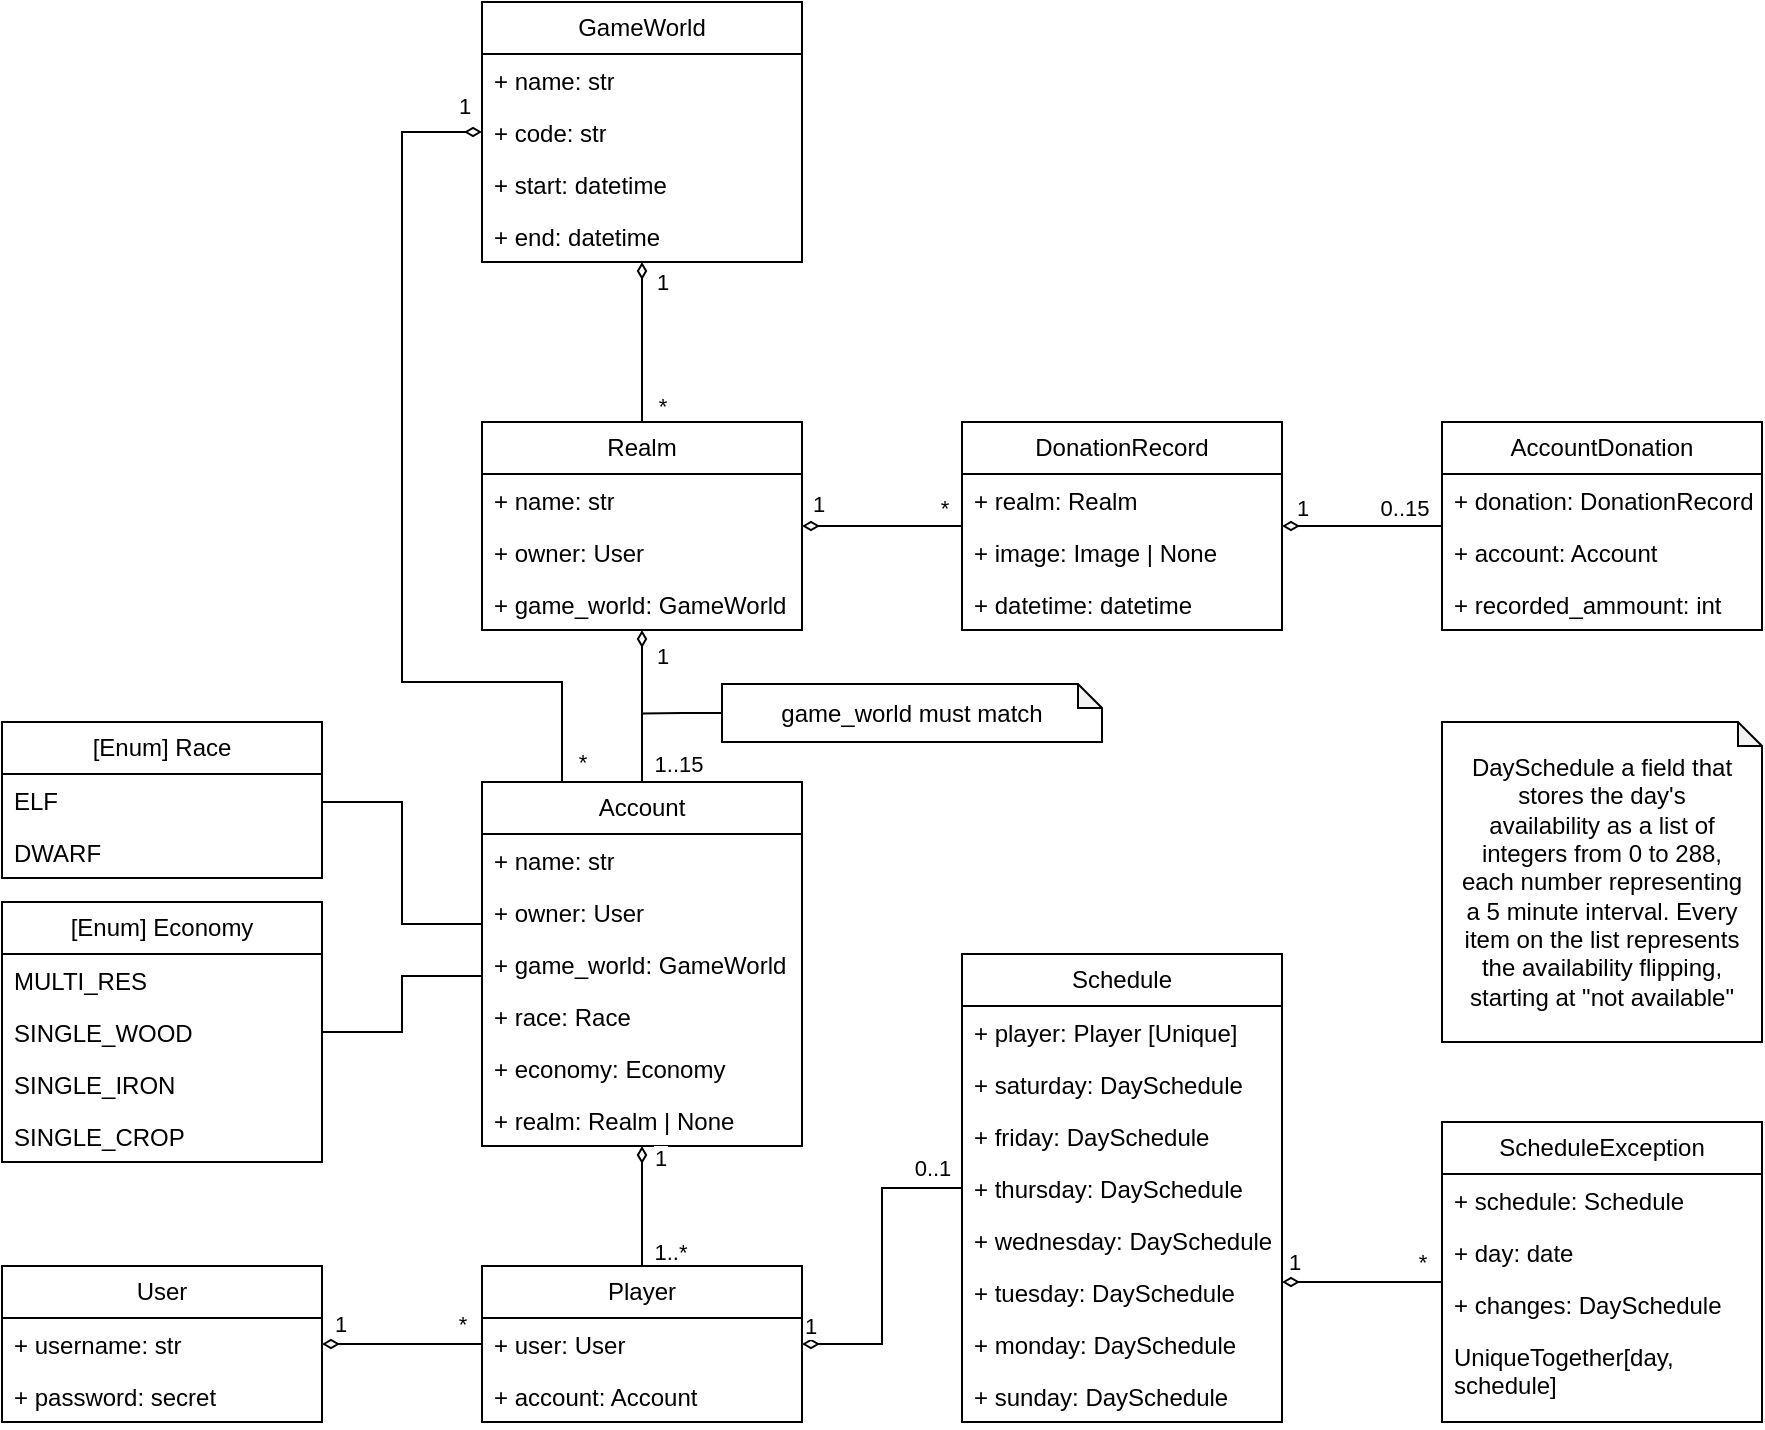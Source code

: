 <mxfile>
    <diagram id="C5RBs43oDa-KdzZeNtuy" name="Page-1">
        <mxGraphModel dx="1291" dy="389" grid="1" gridSize="10" guides="1" tooltips="1" connect="1" arrows="1" fold="1" page="1" pageScale="1" pageWidth="960" pageHeight="790" math="0" shadow="0">
            <root>
                <mxCell id="WIyWlLk6GJQsqaUBKTNV-0"/>
                <mxCell id="WIyWlLk6GJQsqaUBKTNV-1" parent="WIyWlLk6GJQsqaUBKTNV-0"/>
                <mxCell id="SWSMcCkQkzXQzOLeQ1VN-0" value="User" style="swimlane;fontStyle=0;childLayout=stackLayout;horizontal=1;startSize=26;fillColor=none;horizontalStack=0;resizeParent=1;resizeParentMax=0;resizeLast=0;collapsible=1;marginBottom=0;whiteSpace=wrap;html=1;" parent="WIyWlLk6GJQsqaUBKTNV-1" vertex="1">
                    <mxGeometry x="40" y="672" width="160" height="78" as="geometry"/>
                </mxCell>
                <mxCell id="SWSMcCkQkzXQzOLeQ1VN-1" value="+ username: str" style="text;strokeColor=none;fillColor=none;align=left;verticalAlign=top;spacingLeft=4;spacingRight=4;overflow=hidden;rotatable=0;points=[[0,0.5],[1,0.5]];portConstraint=eastwest;whiteSpace=wrap;html=1;" parent="SWSMcCkQkzXQzOLeQ1VN-0" vertex="1">
                    <mxGeometry y="26" width="160" height="26" as="geometry"/>
                </mxCell>
                <mxCell id="SWSMcCkQkzXQzOLeQ1VN-2" value="+ password: secret" style="text;strokeColor=none;fillColor=none;align=left;verticalAlign=top;spacingLeft=4;spacingRight=4;overflow=hidden;rotatable=0;points=[[0,0.5],[1,0.5]];portConstraint=eastwest;whiteSpace=wrap;html=1;" parent="SWSMcCkQkzXQzOLeQ1VN-0" vertex="1">
                    <mxGeometry y="52" width="160" height="26" as="geometry"/>
                </mxCell>
                <mxCell id="SWSMcCkQkzXQzOLeQ1VN-62" style="edgeStyle=orthogonalEdgeStyle;rounded=0;orthogonalLoop=1;jettySize=auto;html=1;startArrow=none;startFill=0;endArrow=diamondThin;endFill=0;" parent="WIyWlLk6GJQsqaUBKTNV-1" source="SWSMcCkQkzXQzOLeQ1VN-4" target="SWSMcCkQkzXQzOLeQ1VN-8" edge="1">
                    <mxGeometry relative="1" as="geometry"/>
                </mxCell>
                <mxCell id="SWSMcCkQkzXQzOLeQ1VN-63" value="*" style="edgeLabel;html=1;align=center;verticalAlign=middle;resizable=0;points=[];" parent="SWSMcCkQkzXQzOLeQ1VN-62" vertex="1" connectable="0">
                    <mxGeometry x="-0.745" y="1" relative="1" as="geometry">
                        <mxPoint x="11" y="2" as="offset"/>
                    </mxGeometry>
                </mxCell>
                <mxCell id="SWSMcCkQkzXQzOLeQ1VN-64" value="1" style="edgeLabel;html=1;align=center;verticalAlign=middle;resizable=0;points=[];" parent="SWSMcCkQkzXQzOLeQ1VN-62" vertex="1" connectable="0">
                    <mxGeometry x="0.875" y="-1" relative="1" as="geometry">
                        <mxPoint x="9" y="5" as="offset"/>
                    </mxGeometry>
                </mxCell>
                <mxCell id="SWSMcCkQkzXQzOLeQ1VN-4" value="Realm" style="swimlane;fontStyle=0;childLayout=stackLayout;horizontal=1;startSize=26;fillColor=none;horizontalStack=0;resizeParent=1;resizeParentMax=0;resizeLast=0;collapsible=1;marginBottom=0;whiteSpace=wrap;html=1;" parent="WIyWlLk6GJQsqaUBKTNV-1" vertex="1">
                    <mxGeometry x="280" y="250" width="160" height="104" as="geometry"/>
                </mxCell>
                <mxCell id="SWSMcCkQkzXQzOLeQ1VN-5" value="+ name: str" style="text;strokeColor=none;fillColor=none;align=left;verticalAlign=top;spacingLeft=4;spacingRight=4;overflow=hidden;rotatable=0;points=[[0,0.5],[1,0.5]];portConstraint=eastwest;whiteSpace=wrap;html=1;" parent="SWSMcCkQkzXQzOLeQ1VN-4" vertex="1">
                    <mxGeometry y="26" width="160" height="26" as="geometry"/>
                </mxCell>
                <mxCell id="SWSMcCkQkzXQzOLeQ1VN-68" value="+ owner: User" style="text;strokeColor=none;fillColor=none;align=left;verticalAlign=top;spacingLeft=4;spacingRight=4;overflow=hidden;rotatable=0;points=[[0,0.5],[1,0.5]];portConstraint=eastwest;whiteSpace=wrap;html=1;" parent="SWSMcCkQkzXQzOLeQ1VN-4" vertex="1">
                    <mxGeometry y="52" width="160" height="26" as="geometry"/>
                </mxCell>
                <mxCell id="SWSMcCkQkzXQzOLeQ1VN-6" value="+ game_world: GameWorld" style="text;strokeColor=none;fillColor=none;align=left;verticalAlign=top;spacingLeft=4;spacingRight=4;overflow=hidden;rotatable=0;points=[[0,0.5],[1,0.5]];portConstraint=eastwest;whiteSpace=wrap;html=1;" parent="SWSMcCkQkzXQzOLeQ1VN-4" vertex="1">
                    <mxGeometry y="78" width="160" height="26" as="geometry"/>
                </mxCell>
                <mxCell id="SWSMcCkQkzXQzOLeQ1VN-8" value="GameWorld" style="swimlane;fontStyle=0;childLayout=stackLayout;horizontal=1;startSize=26;fillColor=none;horizontalStack=0;resizeParent=1;resizeParentMax=0;resizeLast=0;collapsible=1;marginBottom=0;whiteSpace=wrap;html=1;" parent="WIyWlLk6GJQsqaUBKTNV-1" vertex="1">
                    <mxGeometry x="280" y="40" width="160" height="130" as="geometry"/>
                </mxCell>
                <mxCell id="SWSMcCkQkzXQzOLeQ1VN-9" value="+ name: str" style="text;strokeColor=none;fillColor=none;align=left;verticalAlign=top;spacingLeft=4;spacingRight=4;overflow=hidden;rotatable=0;points=[[0,0.5],[1,0.5]];portConstraint=eastwest;whiteSpace=wrap;html=1;" parent="SWSMcCkQkzXQzOLeQ1VN-8" vertex="1">
                    <mxGeometry y="26" width="160" height="26" as="geometry"/>
                </mxCell>
                <mxCell id="SWSMcCkQkzXQzOLeQ1VN-10" value="+ code: str" style="text;strokeColor=none;fillColor=none;align=left;verticalAlign=top;spacingLeft=4;spacingRight=4;overflow=hidden;rotatable=0;points=[[0,0.5],[1,0.5]];portConstraint=eastwest;whiteSpace=wrap;html=1;" parent="SWSMcCkQkzXQzOLeQ1VN-8" vertex="1">
                    <mxGeometry y="52" width="160" height="26" as="geometry"/>
                </mxCell>
                <mxCell id="SWSMcCkQkzXQzOLeQ1VN-11" value="+ start: datetime" style="text;strokeColor=none;fillColor=none;align=left;verticalAlign=top;spacingLeft=4;spacingRight=4;overflow=hidden;rotatable=0;points=[[0,0.5],[1,0.5]];portConstraint=eastwest;whiteSpace=wrap;html=1;" parent="SWSMcCkQkzXQzOLeQ1VN-8" vertex="1">
                    <mxGeometry y="78" width="160" height="26" as="geometry"/>
                </mxCell>
                <mxCell id="SWSMcCkQkzXQzOLeQ1VN-12" value="+ end: datetime" style="text;strokeColor=none;fillColor=none;align=left;verticalAlign=top;spacingLeft=4;spacingRight=4;overflow=hidden;rotatable=0;points=[[0,0.5],[1,0.5]];portConstraint=eastwest;whiteSpace=wrap;html=1;" parent="SWSMcCkQkzXQzOLeQ1VN-8" vertex="1">
                    <mxGeometry y="104" width="160" height="26" as="geometry"/>
                </mxCell>
                <mxCell id="SWSMcCkQkzXQzOLeQ1VN-65" style="edgeStyle=orthogonalEdgeStyle;rounded=0;orthogonalLoop=1;jettySize=auto;html=1;endArrow=diamondThin;endFill=0;" parent="WIyWlLk6GJQsqaUBKTNV-1" source="SWSMcCkQkzXQzOLeQ1VN-13" target="SWSMcCkQkzXQzOLeQ1VN-4" edge="1">
                    <mxGeometry relative="1" as="geometry"/>
                </mxCell>
                <mxCell id="SWSMcCkQkzXQzOLeQ1VN-66" value="1" style="edgeLabel;html=1;align=center;verticalAlign=middle;resizable=0;points=[];" parent="SWSMcCkQkzXQzOLeQ1VN-65" vertex="1" connectable="0">
                    <mxGeometry x="0.665" y="2" relative="1" as="geometry">
                        <mxPoint x="12" as="offset"/>
                    </mxGeometry>
                </mxCell>
                <mxCell id="SWSMcCkQkzXQzOLeQ1VN-67" value="1..15" style="edgeLabel;html=1;align=center;verticalAlign=middle;resizable=0;points=[];" parent="SWSMcCkQkzXQzOLeQ1VN-65" vertex="1" connectable="0">
                    <mxGeometry x="-0.855" relative="1" as="geometry">
                        <mxPoint x="18" y="-4" as="offset"/>
                    </mxGeometry>
                </mxCell>
                <mxCell id="SWSMcCkQkzXQzOLeQ1VN-69" style="edgeStyle=orthogonalEdgeStyle;rounded=0;orthogonalLoop=1;jettySize=auto;html=1;exitX=0;exitY=0.75;exitDx=0;exitDy=0;endArrow=none;endFill=0;" parent="WIyWlLk6GJQsqaUBKTNV-1" source="SWSMcCkQkzXQzOLeQ1VN-13" target="SWSMcCkQkzXQzOLeQ1VN-28" edge="1">
                    <mxGeometry relative="1" as="geometry">
                        <Array as="points">
                            <mxPoint x="280" y="527"/>
                            <mxPoint x="240" y="527"/>
                            <mxPoint x="240" y="555"/>
                        </Array>
                    </mxGeometry>
                </mxCell>
                <mxCell id="MA3Kg3DU5slm3XR7iDus-20" style="edgeStyle=orthogonalEdgeStyle;rounded=0;orthogonalLoop=1;jettySize=auto;html=1;exitX=0.25;exitY=0;exitDx=0;exitDy=0;endArrow=diamondThin;endFill=0;startArrow=none;startFill=0;" parent="WIyWlLk6GJQsqaUBKTNV-1" source="SWSMcCkQkzXQzOLeQ1VN-13" target="SWSMcCkQkzXQzOLeQ1VN-8" edge="1">
                    <mxGeometry relative="1" as="geometry">
                        <Array as="points">
                            <mxPoint x="320" y="380"/>
                            <mxPoint x="240" y="380"/>
                            <mxPoint x="240" y="105"/>
                        </Array>
                    </mxGeometry>
                </mxCell>
                <mxCell id="MA3Kg3DU5slm3XR7iDus-21" value="1" style="edgeLabel;html=1;align=center;verticalAlign=middle;resizable=0;points=[];" parent="MA3Kg3DU5slm3XR7iDus-20" vertex="1" connectable="0">
                    <mxGeometry x="0.958" y="2" relative="1" as="geometry">
                        <mxPoint y="-11" as="offset"/>
                    </mxGeometry>
                </mxCell>
                <mxCell id="MA3Kg3DU5slm3XR7iDus-22" value="*" style="edgeLabel;html=1;align=center;verticalAlign=middle;resizable=0;points=[];" parent="MA3Kg3DU5slm3XR7iDus-20" vertex="1" connectable="0">
                    <mxGeometry x="-0.968" y="1" relative="1" as="geometry">
                        <mxPoint x="11" y="-3" as="offset"/>
                    </mxGeometry>
                </mxCell>
                <mxCell id="SWSMcCkQkzXQzOLeQ1VN-13" value="Account" style="swimlane;fontStyle=0;childLayout=stackLayout;horizontal=1;startSize=26;fillColor=none;horizontalStack=0;resizeParent=1;resizeParentMax=0;resizeLast=0;collapsible=1;marginBottom=0;whiteSpace=wrap;html=1;" parent="WIyWlLk6GJQsqaUBKTNV-1" vertex="1">
                    <mxGeometry x="280" y="430" width="160" height="182" as="geometry"/>
                </mxCell>
                <mxCell id="SWSMcCkQkzXQzOLeQ1VN-14" value="+ name: str" style="text;strokeColor=none;fillColor=none;align=left;verticalAlign=top;spacingLeft=4;spacingRight=4;overflow=hidden;rotatable=0;points=[[0,0.5],[1,0.5]];portConstraint=eastwest;whiteSpace=wrap;html=1;" parent="SWSMcCkQkzXQzOLeQ1VN-13" vertex="1">
                    <mxGeometry y="26" width="160" height="26" as="geometry"/>
                </mxCell>
                <mxCell id="SWSMcCkQkzXQzOLeQ1VN-21" value="+ owner: User" style="text;strokeColor=none;fillColor=none;align=left;verticalAlign=top;spacingLeft=4;spacingRight=4;overflow=hidden;rotatable=0;points=[[0,0.5],[1,0.5]];portConstraint=eastwest;whiteSpace=wrap;html=1;" parent="SWSMcCkQkzXQzOLeQ1VN-13" vertex="1">
                    <mxGeometry y="52" width="160" height="26" as="geometry"/>
                </mxCell>
                <mxCell id="MA3Kg3DU5slm3XR7iDus-19" value="+ game_world: GameWorld" style="text;strokeColor=none;fillColor=none;align=left;verticalAlign=top;spacingLeft=4;spacingRight=4;overflow=hidden;rotatable=0;points=[[0,0.5],[1,0.5]];portConstraint=eastwest;whiteSpace=wrap;html=1;" parent="SWSMcCkQkzXQzOLeQ1VN-13" vertex="1">
                    <mxGeometry y="78" width="160" height="26" as="geometry"/>
                </mxCell>
                <mxCell id="SWSMcCkQkzXQzOLeQ1VN-23" value="+ race: Race" style="text;strokeColor=none;fillColor=none;align=left;verticalAlign=top;spacingLeft=4;spacingRight=4;overflow=hidden;rotatable=0;points=[[0,0.5],[1,0.5]];portConstraint=eastwest;whiteSpace=wrap;html=1;" parent="SWSMcCkQkzXQzOLeQ1VN-13" vertex="1">
                    <mxGeometry y="104" width="160" height="26" as="geometry"/>
                </mxCell>
                <mxCell id="SWSMcCkQkzXQzOLeQ1VN-22" value="+ economy: Economy" style="text;strokeColor=none;fillColor=none;align=left;verticalAlign=top;spacingLeft=4;spacingRight=4;overflow=hidden;rotatable=0;points=[[0,0.5],[1,0.5]];portConstraint=eastwest;whiteSpace=wrap;html=1;" parent="SWSMcCkQkzXQzOLeQ1VN-13" vertex="1">
                    <mxGeometry y="130" width="160" height="26" as="geometry"/>
                </mxCell>
                <mxCell id="SWSMcCkQkzXQzOLeQ1VN-15" value="+ realm: Realm | None" style="text;strokeColor=none;fillColor=none;align=left;verticalAlign=top;spacingLeft=4;spacingRight=4;overflow=hidden;rotatable=0;points=[[0,0.5],[1,0.5]];portConstraint=eastwest;whiteSpace=wrap;html=1;" parent="SWSMcCkQkzXQzOLeQ1VN-13" vertex="1">
                    <mxGeometry y="156" width="160" height="26" as="geometry"/>
                </mxCell>
                <mxCell id="SWSMcCkQkzXQzOLeQ1VN-78" style="edgeStyle=orthogonalEdgeStyle;rounded=0;orthogonalLoop=1;jettySize=auto;html=1;exitX=0.5;exitY=0;exitDx=0;exitDy=0;startArrow=none;startFill=0;endArrow=diamondThin;endFill=0;" parent="WIyWlLk6GJQsqaUBKTNV-1" source="SWSMcCkQkzXQzOLeQ1VN-17" target="SWSMcCkQkzXQzOLeQ1VN-13" edge="1">
                    <mxGeometry relative="1" as="geometry"/>
                </mxCell>
                <mxCell id="SWSMcCkQkzXQzOLeQ1VN-79" value="1" style="edgeLabel;html=1;align=center;verticalAlign=middle;resizable=0;points=[];" parent="SWSMcCkQkzXQzOLeQ1VN-78" vertex="1" connectable="0">
                    <mxGeometry x="0.809" relative="1" as="geometry">
                        <mxPoint x="9" as="offset"/>
                    </mxGeometry>
                </mxCell>
                <mxCell id="SWSMcCkQkzXQzOLeQ1VN-80" value="1..*" style="edgeLabel;html=1;align=center;verticalAlign=middle;resizable=0;points=[];" parent="SWSMcCkQkzXQzOLeQ1VN-78" vertex="1" connectable="0">
                    <mxGeometry x="-0.753" y="1" relative="1" as="geometry">
                        <mxPoint x="15" as="offset"/>
                    </mxGeometry>
                </mxCell>
                <mxCell id="MA3Kg3DU5slm3XR7iDus-16" value="" style="edgeStyle=orthogonalEdgeStyle;rounded=0;orthogonalLoop=1;jettySize=auto;html=1;endArrow=none;endFill=0;startArrow=diamondThin;startFill=0;" parent="WIyWlLk6GJQsqaUBKTNV-1" source="SWSMcCkQkzXQzOLeQ1VN-17" target="MA3Kg3DU5slm3XR7iDus-0" edge="1">
                    <mxGeometry relative="1" as="geometry"/>
                </mxCell>
                <mxCell id="MA3Kg3DU5slm3XR7iDus-17" value="1" style="edgeLabel;html=1;align=center;verticalAlign=middle;resizable=0;points=[];" parent="MA3Kg3DU5slm3XR7iDus-16" vertex="1" connectable="0">
                    <mxGeometry x="-0.951" y="1" relative="1" as="geometry">
                        <mxPoint y="-8" as="offset"/>
                    </mxGeometry>
                </mxCell>
                <mxCell id="MA3Kg3DU5slm3XR7iDus-18" value="0..1" style="edgeLabel;html=1;align=center;verticalAlign=middle;resizable=0;points=[];" parent="MA3Kg3DU5slm3XR7iDus-16" vertex="1" connectable="0">
                    <mxGeometry x="0.962" relative="1" as="geometry">
                        <mxPoint x="-12" y="-10" as="offset"/>
                    </mxGeometry>
                </mxCell>
                <mxCell id="SWSMcCkQkzXQzOLeQ1VN-17" value="Player" style="swimlane;fontStyle=0;childLayout=stackLayout;horizontal=1;startSize=26;fillColor=none;horizontalStack=0;resizeParent=1;resizeParentMax=0;resizeLast=0;collapsible=1;marginBottom=0;whiteSpace=wrap;html=1;" parent="WIyWlLk6GJQsqaUBKTNV-1" vertex="1">
                    <mxGeometry x="280" y="672" width="160" height="78" as="geometry"/>
                </mxCell>
                <mxCell id="SWSMcCkQkzXQzOLeQ1VN-18" value="+ user: User" style="text;strokeColor=none;fillColor=none;align=left;verticalAlign=top;spacingLeft=4;spacingRight=4;overflow=hidden;rotatable=0;points=[[0,0.5],[1,0.5]];portConstraint=eastwest;whiteSpace=wrap;html=1;" parent="SWSMcCkQkzXQzOLeQ1VN-17" vertex="1">
                    <mxGeometry y="26" width="160" height="26" as="geometry"/>
                </mxCell>
                <mxCell id="SWSMcCkQkzXQzOLeQ1VN-19" value="+ account: Account" style="text;strokeColor=none;fillColor=none;align=left;verticalAlign=top;spacingLeft=4;spacingRight=4;overflow=hidden;rotatable=0;points=[[0,0.5],[1,0.5]];portConstraint=eastwest;whiteSpace=wrap;html=1;" parent="SWSMcCkQkzXQzOLeQ1VN-17" vertex="1">
                    <mxGeometry y="52" width="160" height="26" as="geometry"/>
                </mxCell>
                <mxCell id="SWSMcCkQkzXQzOLeQ1VN-24" value="[Enum] Race" style="swimlane;fontStyle=0;childLayout=stackLayout;horizontal=1;startSize=26;fillColor=none;horizontalStack=0;resizeParent=1;resizeParentMax=0;resizeLast=0;collapsible=1;marginBottom=0;whiteSpace=wrap;html=1;" parent="WIyWlLk6GJQsqaUBKTNV-1" vertex="1">
                    <mxGeometry x="40" y="400" width="160" height="78" as="geometry"/>
                </mxCell>
                <mxCell id="SWSMcCkQkzXQzOLeQ1VN-25" value="ELF" style="text;strokeColor=none;fillColor=none;align=left;verticalAlign=top;spacingLeft=4;spacingRight=4;overflow=hidden;rotatable=0;points=[[0,0.5],[1,0.5]];portConstraint=eastwest;whiteSpace=wrap;html=1;" parent="SWSMcCkQkzXQzOLeQ1VN-24" vertex="1">
                    <mxGeometry y="26" width="160" height="26" as="geometry"/>
                </mxCell>
                <mxCell id="SWSMcCkQkzXQzOLeQ1VN-26" value="DWARF" style="text;strokeColor=none;fillColor=none;align=left;verticalAlign=top;spacingLeft=4;spacingRight=4;overflow=hidden;rotatable=0;points=[[0,0.5],[1,0.5]];portConstraint=eastwest;whiteSpace=wrap;html=1;" parent="SWSMcCkQkzXQzOLeQ1VN-24" vertex="1">
                    <mxGeometry y="52" width="160" height="26" as="geometry"/>
                </mxCell>
                <mxCell id="SWSMcCkQkzXQzOLeQ1VN-28" value="[Enum] Economy" style="swimlane;fontStyle=0;childLayout=stackLayout;horizontal=1;startSize=26;fillColor=none;horizontalStack=0;resizeParent=1;resizeParentMax=0;resizeLast=0;collapsible=1;marginBottom=0;whiteSpace=wrap;html=1;" parent="WIyWlLk6GJQsqaUBKTNV-1" vertex="1">
                    <mxGeometry x="40" y="490" width="160" height="130" as="geometry"/>
                </mxCell>
                <mxCell id="SWSMcCkQkzXQzOLeQ1VN-29" value="MULTI_RES" style="text;strokeColor=none;fillColor=none;align=left;verticalAlign=top;spacingLeft=4;spacingRight=4;overflow=hidden;rotatable=0;points=[[0,0.5],[1,0.5]];portConstraint=eastwest;whiteSpace=wrap;html=1;" parent="SWSMcCkQkzXQzOLeQ1VN-28" vertex="1">
                    <mxGeometry y="26" width="160" height="26" as="geometry"/>
                </mxCell>
                <mxCell id="SWSMcCkQkzXQzOLeQ1VN-30" value="SINGLE_WOOD" style="text;strokeColor=none;fillColor=none;align=left;verticalAlign=top;spacingLeft=4;spacingRight=4;overflow=hidden;rotatable=0;points=[[0,0.5],[1,0.5]];portConstraint=eastwest;whiteSpace=wrap;html=1;" parent="SWSMcCkQkzXQzOLeQ1VN-28" vertex="1">
                    <mxGeometry y="52" width="160" height="26" as="geometry"/>
                </mxCell>
                <mxCell id="SWSMcCkQkzXQzOLeQ1VN-32" value="SINGLE_IRON" style="text;strokeColor=none;fillColor=none;align=left;verticalAlign=top;spacingLeft=4;spacingRight=4;overflow=hidden;rotatable=0;points=[[0,0.5],[1,0.5]];portConstraint=eastwest;whiteSpace=wrap;html=1;" parent="SWSMcCkQkzXQzOLeQ1VN-28" vertex="1">
                    <mxGeometry y="78" width="160" height="26" as="geometry"/>
                </mxCell>
                <mxCell id="SWSMcCkQkzXQzOLeQ1VN-31" value="SINGLE_CROP" style="text;strokeColor=none;fillColor=none;align=left;verticalAlign=top;spacingLeft=4;spacingRight=4;overflow=hidden;rotatable=0;points=[[0,0.5],[1,0.5]];portConstraint=eastwest;whiteSpace=wrap;html=1;" parent="SWSMcCkQkzXQzOLeQ1VN-28" vertex="1">
                    <mxGeometry y="104" width="160" height="26" as="geometry"/>
                </mxCell>
                <mxCell id="SWSMcCkQkzXQzOLeQ1VN-47" value="ScheduleException" style="swimlane;fontStyle=0;childLayout=stackLayout;horizontal=1;startSize=26;fillColor=none;horizontalStack=0;resizeParent=1;resizeParentMax=0;resizeLast=0;collapsible=1;marginBottom=0;whiteSpace=wrap;html=1;" parent="WIyWlLk6GJQsqaUBKTNV-1" vertex="1">
                    <mxGeometry x="760" y="600" width="160" height="150" as="geometry"/>
                </mxCell>
                <mxCell id="SWSMcCkQkzXQzOLeQ1VN-48" value="+ schedule: Schedule" style="text;strokeColor=none;fillColor=none;align=left;verticalAlign=top;spacingLeft=4;spacingRight=4;overflow=hidden;rotatable=0;points=[[0,0.5],[1,0.5]];portConstraint=eastwest;whiteSpace=wrap;html=1;" parent="SWSMcCkQkzXQzOLeQ1VN-47" vertex="1">
                    <mxGeometry y="26" width="160" height="26" as="geometry"/>
                </mxCell>
                <mxCell id="SWSMcCkQkzXQzOLeQ1VN-49" value="+ day: date" style="text;strokeColor=none;fillColor=none;align=left;verticalAlign=top;spacingLeft=4;spacingRight=4;overflow=hidden;rotatable=0;points=[[0,0.5],[1,0.5]];portConstraint=eastwest;whiteSpace=wrap;html=1;" parent="SWSMcCkQkzXQzOLeQ1VN-47" vertex="1">
                    <mxGeometry y="52" width="160" height="26" as="geometry"/>
                </mxCell>
                <mxCell id="SWSMcCkQkzXQzOLeQ1VN-50" value="+ changes: DaySchedule" style="text;strokeColor=none;fillColor=none;align=left;verticalAlign=top;spacingLeft=4;spacingRight=4;overflow=hidden;rotatable=0;points=[[0,0.5],[1,0.5]];portConstraint=eastwest;whiteSpace=wrap;html=1;" parent="SWSMcCkQkzXQzOLeQ1VN-47" vertex="1">
                    <mxGeometry y="78" width="160" height="26" as="geometry"/>
                </mxCell>
                <mxCell id="MA3Kg3DU5slm3XR7iDus-14" value="UniqueTogether[day, schedule]" style="text;strokeColor=none;fillColor=none;align=left;verticalAlign=top;spacingLeft=4;spacingRight=4;overflow=hidden;rotatable=0;points=[[0,0.5],[1,0.5]];portConstraint=eastwest;whiteSpace=wrap;html=1;" parent="SWSMcCkQkzXQzOLeQ1VN-47" vertex="1">
                    <mxGeometry y="104" width="160" height="46" as="geometry"/>
                </mxCell>
                <mxCell id="SWSMcCkQkzXQzOLeQ1VN-51" value="&lt;span style=&quot;text-align: left;&quot;&gt;DaySchedule&amp;nbsp;&lt;/span&gt;a field that stores the day's availability as a list of integers from 0 to 288, each number representing a 5 minute interval. Every item on the list represents the availability flipping, starting at &quot;not available&quot;" style="shape=note;whiteSpace=wrap;html=1;backgroundOutline=1;darkOpacity=0.05;size=12;spacing=10;" parent="WIyWlLk6GJQsqaUBKTNV-1" vertex="1">
                    <mxGeometry x="760" y="400" width="160" height="160" as="geometry"/>
                </mxCell>
                <mxCell id="SWSMcCkQkzXQzOLeQ1VN-75" value="" style="edgeStyle=orthogonalEdgeStyle;rounded=0;orthogonalLoop=1;jettySize=auto;html=1;endArrow=none;endFill=0;startArrow=diamondThin;startFill=0;" parent="WIyWlLk6GJQsqaUBKTNV-1" source="SWSMcCkQkzXQzOLeQ1VN-52" target="SWSMcCkQkzXQzOLeQ1VN-56" edge="1">
                    <mxGeometry relative="1" as="geometry"/>
                </mxCell>
                <mxCell id="SWSMcCkQkzXQzOLeQ1VN-76" value="1" style="edgeLabel;html=1;align=center;verticalAlign=middle;resizable=0;points=[];" parent="SWSMcCkQkzXQzOLeQ1VN-75" vertex="1" connectable="0">
                    <mxGeometry x="-0.655" y="-1" relative="1" as="geometry">
                        <mxPoint x="-4" y="-10" as="offset"/>
                    </mxGeometry>
                </mxCell>
                <mxCell id="SWSMcCkQkzXQzOLeQ1VN-77" value="0..15" style="edgeLabel;html=1;align=center;verticalAlign=middle;resizable=0;points=[];" parent="SWSMcCkQkzXQzOLeQ1VN-75" vertex="1" connectable="0">
                    <mxGeometry x="0.888" y="1" relative="1" as="geometry">
                        <mxPoint x="-15" y="-8" as="offset"/>
                    </mxGeometry>
                </mxCell>
                <mxCell id="SWSMcCkQkzXQzOLeQ1VN-52" value="DonationRecord" style="swimlane;fontStyle=0;childLayout=stackLayout;horizontal=1;startSize=26;fillColor=none;horizontalStack=0;resizeParent=1;resizeParentMax=0;resizeLast=0;collapsible=1;marginBottom=0;whiteSpace=wrap;html=1;" parent="WIyWlLk6GJQsqaUBKTNV-1" vertex="1">
                    <mxGeometry x="520" y="250" width="160" height="104" as="geometry"/>
                </mxCell>
                <mxCell id="SWSMcCkQkzXQzOLeQ1VN-61" value="+ realm: Realm" style="text;strokeColor=none;fillColor=none;align=left;verticalAlign=top;spacingLeft=4;spacingRight=4;overflow=hidden;rotatable=0;points=[[0,0.5],[1,0.5]];portConstraint=eastwest;whiteSpace=wrap;html=1;" parent="SWSMcCkQkzXQzOLeQ1VN-52" vertex="1">
                    <mxGeometry y="26" width="160" height="26" as="geometry"/>
                </mxCell>
                <mxCell id="SWSMcCkQkzXQzOLeQ1VN-53" value="+ image: Image | None" style="text;strokeColor=none;fillColor=none;align=left;verticalAlign=top;spacingLeft=4;spacingRight=4;overflow=hidden;rotatable=0;points=[[0,0.5],[1,0.5]];portConstraint=eastwest;whiteSpace=wrap;html=1;" parent="SWSMcCkQkzXQzOLeQ1VN-52" vertex="1">
                    <mxGeometry y="52" width="160" height="26" as="geometry"/>
                </mxCell>
                <mxCell id="SWSMcCkQkzXQzOLeQ1VN-54" value="+ datetime: datetime" style="text;strokeColor=none;fillColor=none;align=left;verticalAlign=top;spacingLeft=4;spacingRight=4;overflow=hidden;rotatable=0;points=[[0,0.5],[1,0.5]];portConstraint=eastwest;whiteSpace=wrap;html=1;" parent="SWSMcCkQkzXQzOLeQ1VN-52" vertex="1">
                    <mxGeometry y="78" width="160" height="26" as="geometry"/>
                </mxCell>
                <mxCell id="SWSMcCkQkzXQzOLeQ1VN-56" value="AccountDonation" style="swimlane;fontStyle=0;childLayout=stackLayout;horizontal=1;startSize=26;fillColor=none;horizontalStack=0;resizeParent=1;resizeParentMax=0;resizeLast=0;collapsible=1;marginBottom=0;whiteSpace=wrap;html=1;" parent="WIyWlLk6GJQsqaUBKTNV-1" vertex="1">
                    <mxGeometry x="760" y="250" width="160" height="104" as="geometry"/>
                </mxCell>
                <mxCell id="SWSMcCkQkzXQzOLeQ1VN-57" value="+ donation: DonationRecord" style="text;strokeColor=none;fillColor=none;align=left;verticalAlign=top;spacingLeft=4;spacingRight=4;overflow=hidden;rotatable=0;points=[[0,0.5],[1,0.5]];portConstraint=eastwest;whiteSpace=wrap;html=1;" parent="SWSMcCkQkzXQzOLeQ1VN-56" vertex="1">
                    <mxGeometry y="26" width="160" height="26" as="geometry"/>
                </mxCell>
                <mxCell id="SWSMcCkQkzXQzOLeQ1VN-58" value="+ account: Account&lt;div&gt;&lt;br&gt;&lt;/div&gt;" style="text;strokeColor=none;fillColor=none;align=left;verticalAlign=top;spacingLeft=4;spacingRight=4;overflow=hidden;rotatable=0;points=[[0,0.5],[1,0.5]];portConstraint=eastwest;whiteSpace=wrap;html=1;" parent="SWSMcCkQkzXQzOLeQ1VN-56" vertex="1">
                    <mxGeometry y="52" width="160" height="26" as="geometry"/>
                </mxCell>
                <mxCell id="SWSMcCkQkzXQzOLeQ1VN-60" value="+ recorded_ammount: int" style="text;strokeColor=none;fillColor=none;align=left;verticalAlign=top;spacingLeft=4;spacingRight=4;overflow=hidden;rotatable=0;points=[[0,0.5],[1,0.5]];portConstraint=eastwest;whiteSpace=wrap;html=1;" parent="SWSMcCkQkzXQzOLeQ1VN-56" vertex="1">
                    <mxGeometry y="78" width="160" height="26" as="geometry"/>
                </mxCell>
                <mxCell id="SWSMcCkQkzXQzOLeQ1VN-70" style="edgeStyle=orthogonalEdgeStyle;rounded=0;orthogonalLoop=1;jettySize=auto;html=1;exitX=0;exitY=0.5;exitDx=0;exitDy=0;endArrow=none;endFill=0;" parent="WIyWlLk6GJQsqaUBKTNV-1" source="SWSMcCkQkzXQzOLeQ1VN-23" target="SWSMcCkQkzXQzOLeQ1VN-24" edge="1">
                    <mxGeometry relative="1" as="geometry">
                        <Array as="points">
                            <mxPoint x="280" y="501"/>
                            <mxPoint x="240" y="501"/>
                            <mxPoint x="240" y="440"/>
                        </Array>
                    </mxGeometry>
                </mxCell>
                <mxCell id="SWSMcCkQkzXQzOLeQ1VN-71" style="edgeStyle=orthogonalEdgeStyle;rounded=0;orthogonalLoop=1;jettySize=auto;html=1;startArrow=diamondThin;startFill=0;endArrow=none;endFill=0;" parent="WIyWlLk6GJQsqaUBKTNV-1" source="SWSMcCkQkzXQzOLeQ1VN-4" target="SWSMcCkQkzXQzOLeQ1VN-52" edge="1">
                    <mxGeometry relative="1" as="geometry"/>
                </mxCell>
                <mxCell id="SWSMcCkQkzXQzOLeQ1VN-73" value="1" style="edgeLabel;html=1;align=center;verticalAlign=middle;resizable=0;points=[];" parent="SWSMcCkQkzXQzOLeQ1VN-71" vertex="1" connectable="0">
                    <mxGeometry x="-0.862" y="2" relative="1" as="geometry">
                        <mxPoint x="2" y="-9" as="offset"/>
                    </mxGeometry>
                </mxCell>
                <mxCell id="SWSMcCkQkzXQzOLeQ1VN-74" value="*" style="edgeLabel;html=1;align=center;verticalAlign=middle;resizable=0;points=[];" parent="SWSMcCkQkzXQzOLeQ1VN-71" vertex="1" connectable="0">
                    <mxGeometry x="0.862" relative="1" as="geometry">
                        <mxPoint x="-4" y="-9" as="offset"/>
                    </mxGeometry>
                </mxCell>
                <mxCell id="SWSMcCkQkzXQzOLeQ1VN-81" style="edgeStyle=orthogonalEdgeStyle;rounded=0;orthogonalLoop=1;jettySize=auto;html=1;exitX=0;exitY=0.5;exitDx=0;exitDy=0;endArrow=diamondThin;endFill=0;" parent="WIyWlLk6GJQsqaUBKTNV-1" source="SWSMcCkQkzXQzOLeQ1VN-18" target="SWSMcCkQkzXQzOLeQ1VN-0" edge="1">
                    <mxGeometry relative="1" as="geometry"/>
                </mxCell>
                <mxCell id="SWSMcCkQkzXQzOLeQ1VN-82" value="1" style="edgeLabel;html=1;align=center;verticalAlign=middle;resizable=0;points=[];" parent="SWSMcCkQkzXQzOLeQ1VN-81" vertex="1" connectable="0">
                    <mxGeometry x="0.779" y="1" relative="1" as="geometry">
                        <mxPoint y="-11" as="offset"/>
                    </mxGeometry>
                </mxCell>
                <mxCell id="SWSMcCkQkzXQzOLeQ1VN-83" value="*" style="edgeLabel;html=1;align=center;verticalAlign=middle;resizable=0;points=[];" parent="SWSMcCkQkzXQzOLeQ1VN-81" vertex="1" connectable="0">
                    <mxGeometry x="-0.892" y="-1" relative="1" as="geometry">
                        <mxPoint x="-6" y="-9" as="offset"/>
                    </mxGeometry>
                </mxCell>
                <mxCell id="SWSMcCkQkzXQzOLeQ1VN-85" value="" style="edgeStyle=orthogonalEdgeStyle;rounded=0;orthogonalLoop=1;jettySize=auto;html=1;endArrow=diamondThin;endFill=0;startArrow=none;startFill=0;" parent="WIyWlLk6GJQsqaUBKTNV-1" source="SWSMcCkQkzXQzOLeQ1VN-47" target="MA3Kg3DU5slm3XR7iDus-0" edge="1">
                    <mxGeometry relative="1" as="geometry">
                        <Array as="points">
                            <mxPoint x="720" y="680"/>
                            <mxPoint x="720" y="680"/>
                        </Array>
                    </mxGeometry>
                </mxCell>
                <mxCell id="SWSMcCkQkzXQzOLeQ1VN-87" value="*" style="edgeLabel;html=1;align=center;verticalAlign=middle;resizable=0;points=[];" parent="SWSMcCkQkzXQzOLeQ1VN-85" vertex="1" connectable="0">
                    <mxGeometry x="-0.881" relative="1" as="geometry">
                        <mxPoint x="-5" y="-10" as="offset"/>
                    </mxGeometry>
                </mxCell>
                <mxCell id="SWSMcCkQkzXQzOLeQ1VN-88" value="1" style="edgeLabel;html=1;align=center;verticalAlign=middle;resizable=0;points=[];" parent="SWSMcCkQkzXQzOLeQ1VN-85" vertex="1" connectable="0">
                    <mxGeometry x="0.863" y="-1" relative="1" as="geometry">
                        <mxPoint y="-9" as="offset"/>
                    </mxGeometry>
                </mxCell>
                <mxCell id="MA3Kg3DU5slm3XR7iDus-0" value="Schedule" style="swimlane;fontStyle=0;childLayout=stackLayout;horizontal=1;startSize=26;fillColor=none;horizontalStack=0;resizeParent=1;resizeParentMax=0;resizeLast=0;collapsible=1;marginBottom=0;whiteSpace=wrap;html=1;" parent="WIyWlLk6GJQsqaUBKTNV-1" vertex="1">
                    <mxGeometry x="520" y="516" width="160" height="234" as="geometry"/>
                </mxCell>
                <mxCell id="MA3Kg3DU5slm3XR7iDus-12" value="+ player: Player [Unique]&lt;div&gt;&lt;br&gt;&lt;/div&gt;" style="text;strokeColor=none;fillColor=none;align=left;verticalAlign=top;spacingLeft=4;spacingRight=4;overflow=hidden;rotatable=0;points=[[0,0.5],[1,0.5]];portConstraint=eastwest;whiteSpace=wrap;html=1;" parent="MA3Kg3DU5slm3XR7iDus-0" vertex="1">
                    <mxGeometry y="26" width="160" height="26" as="geometry"/>
                </mxCell>
                <mxCell id="MA3Kg3DU5slm3XR7iDus-4" value="+ saturday: DaySchedule" style="text;strokeColor=none;fillColor=none;align=left;verticalAlign=top;spacingLeft=4;spacingRight=4;overflow=hidden;rotatable=0;points=[[0,0.5],[1,0.5]];portConstraint=eastwest;whiteSpace=wrap;html=1;" parent="MA3Kg3DU5slm3XR7iDus-0" vertex="1">
                    <mxGeometry y="52" width="160" height="26" as="geometry"/>
                </mxCell>
                <mxCell id="MA3Kg3DU5slm3XR7iDus-5" value="+ friday: DaySchedule" style="text;strokeColor=none;fillColor=none;align=left;verticalAlign=top;spacingLeft=4;spacingRight=4;overflow=hidden;rotatable=0;points=[[0,0.5],[1,0.5]];portConstraint=eastwest;whiteSpace=wrap;html=1;" parent="MA3Kg3DU5slm3XR7iDus-0" vertex="1">
                    <mxGeometry y="78" width="160" height="26" as="geometry"/>
                </mxCell>
                <mxCell id="MA3Kg3DU5slm3XR7iDus-6" value="+ thursday: DaySchedule" style="text;strokeColor=none;fillColor=none;align=left;verticalAlign=top;spacingLeft=4;spacingRight=4;overflow=hidden;rotatable=0;points=[[0,0.5],[1,0.5]];portConstraint=eastwest;whiteSpace=wrap;html=1;" parent="MA3Kg3DU5slm3XR7iDus-0" vertex="1">
                    <mxGeometry y="104" width="160" height="26" as="geometry"/>
                </mxCell>
                <mxCell id="MA3Kg3DU5slm3XR7iDus-7" value="+ wednesday: DaySchedule" style="text;strokeColor=none;fillColor=none;align=left;verticalAlign=top;spacingLeft=4;spacingRight=4;overflow=hidden;rotatable=0;points=[[0,0.5],[1,0.5]];portConstraint=eastwest;whiteSpace=wrap;html=1;" parent="MA3Kg3DU5slm3XR7iDus-0" vertex="1">
                    <mxGeometry y="130" width="160" height="26" as="geometry"/>
                </mxCell>
                <mxCell id="MA3Kg3DU5slm3XR7iDus-8" value="+ tuesday: DaySchedule" style="text;strokeColor=none;fillColor=none;align=left;verticalAlign=top;spacingLeft=4;spacingRight=4;overflow=hidden;rotatable=0;points=[[0,0.5],[1,0.5]];portConstraint=eastwest;whiteSpace=wrap;html=1;" parent="MA3Kg3DU5slm3XR7iDus-0" vertex="1">
                    <mxGeometry y="156" width="160" height="26" as="geometry"/>
                </mxCell>
                <mxCell id="MA3Kg3DU5slm3XR7iDus-9" value="+ monday: DaySchedule" style="text;strokeColor=none;fillColor=none;align=left;verticalAlign=top;spacingLeft=4;spacingRight=4;overflow=hidden;rotatable=0;points=[[0,0.5],[1,0.5]];portConstraint=eastwest;whiteSpace=wrap;html=1;" parent="MA3Kg3DU5slm3XR7iDus-0" vertex="1">
                    <mxGeometry y="182" width="160" height="26" as="geometry"/>
                </mxCell>
                <mxCell id="MA3Kg3DU5slm3XR7iDus-10" value="+ sunday: DaySchedule" style="text;strokeColor=none;fillColor=none;align=left;verticalAlign=top;spacingLeft=4;spacingRight=4;overflow=hidden;rotatable=0;points=[[0,0.5],[1,0.5]];portConstraint=eastwest;whiteSpace=wrap;html=1;" parent="MA3Kg3DU5slm3XR7iDus-0" vertex="1">
                    <mxGeometry y="208" width="160" height="26" as="geometry"/>
                </mxCell>
                <mxCell id="MA3Kg3DU5slm3XR7iDus-24" style="edgeStyle=orthogonalEdgeStyle;rounded=0;orthogonalLoop=1;jettySize=auto;html=1;exitX=0;exitY=0.5;exitDx=0;exitDy=0;exitPerimeter=0;endArrow=none;endFill=0;" parent="WIyWlLk6GJQsqaUBKTNV-1" source="MA3Kg3DU5slm3XR7iDus-23" edge="1">
                    <mxGeometry relative="1" as="geometry">
                        <mxPoint x="360" y="395.727" as="targetPoint"/>
                    </mxGeometry>
                </mxCell>
                <mxCell id="MA3Kg3DU5slm3XR7iDus-23" value="game_world must match" style="shape=note;whiteSpace=wrap;html=1;backgroundOutline=1;darkOpacity=0.05;size=12;spacing=10;" parent="WIyWlLk6GJQsqaUBKTNV-1" vertex="1">
                    <mxGeometry x="400" y="381" width="190" height="29" as="geometry"/>
                </mxCell>
            </root>
        </mxGraphModel>
    </diagram>
</mxfile>
